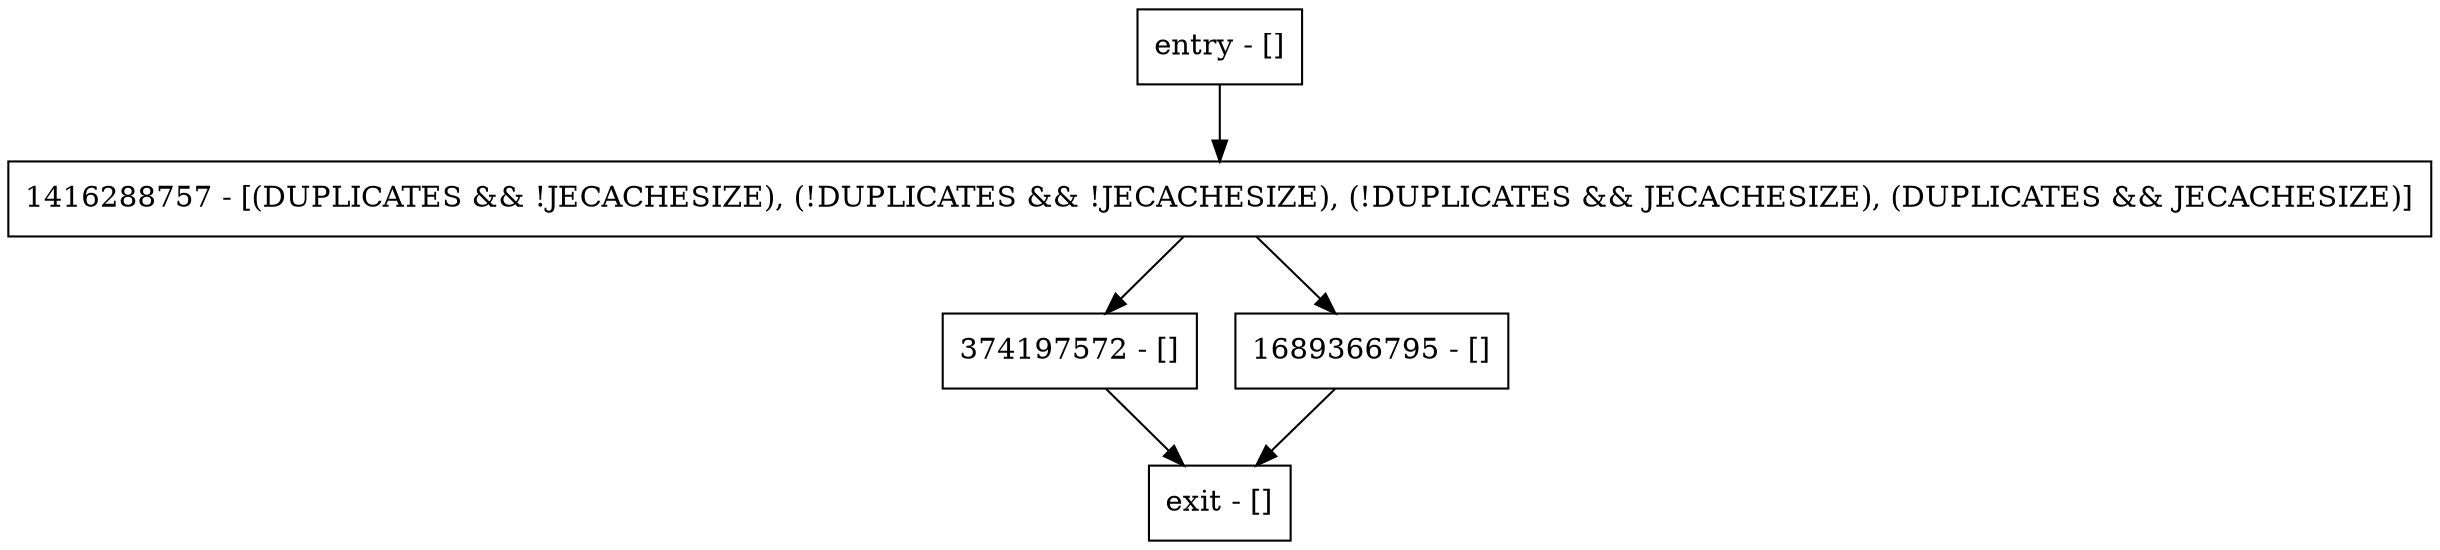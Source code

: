 digraph checkOpen {
node [shape=record];
374197572 [label="374197572 - []"];
entry [label="entry - []"];
exit [label="exit - []"];
1689366795 [label="1689366795 - []"];
1416288757 [label="1416288757 - [(DUPLICATES && !JECACHESIZE), (!DUPLICATES && !JECACHESIZE), (!DUPLICATES && JECACHESIZE), (DUPLICATES && JECACHESIZE)]"];
entry;
exit;
374197572 -> exit;
entry -> 1416288757;
1689366795 -> exit;
1416288757 -> 374197572;
1416288757 -> 1689366795;
}
